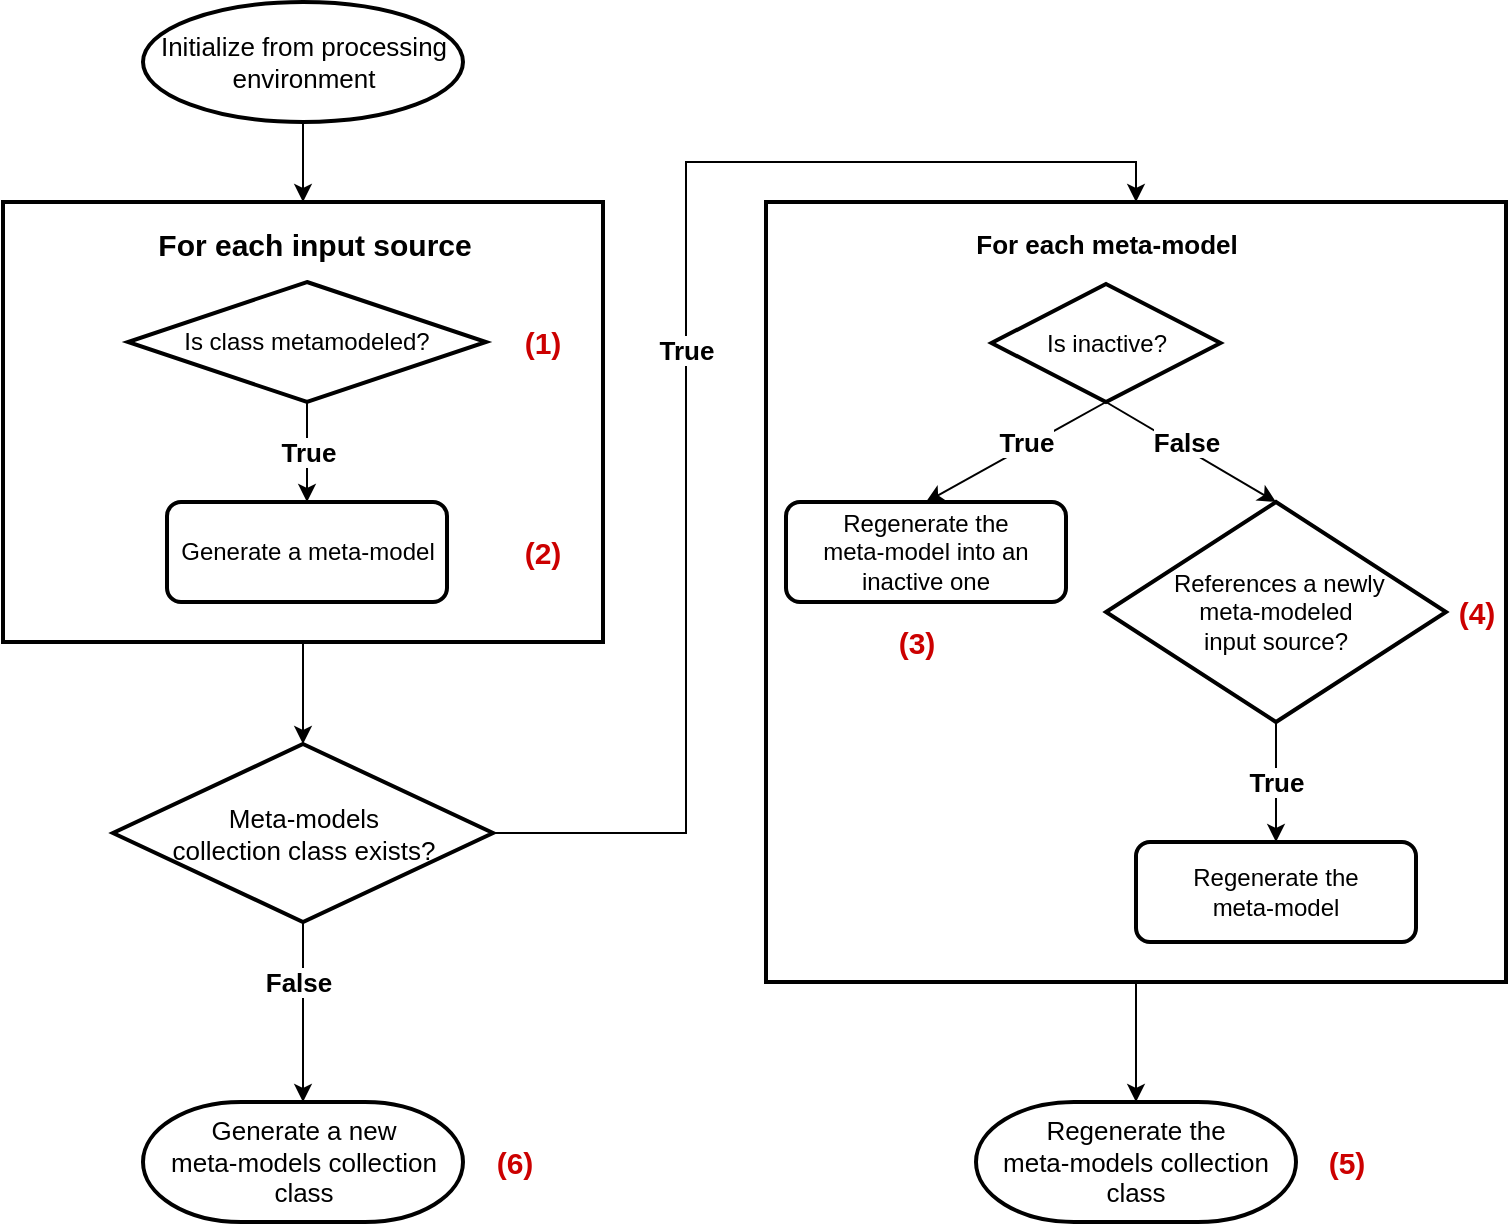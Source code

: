 <mxfile version="18.1.3" type="device"><diagram id="P7L-02BY6ZUrK3GjywdZ" name="Page-1"><mxGraphModel dx="1418" dy="733" grid="1" gridSize="10" guides="1" tooltips="1" connect="1" arrows="1" fold="1" page="1" pageScale="1" pageWidth="850" pageHeight="1100" background="#ffffff" math="0" shadow="0"><root><mxCell id="0"/><mxCell id="1" parent="0"/><mxCell id="mhN459fpQRmQaRXVJ7eg-4" style="edgeStyle=orthogonalEdgeStyle;rounded=0;orthogonalLoop=1;jettySize=auto;html=1;exitX=0.5;exitY=1;exitDx=0;exitDy=0;entryX=0.5;entryY=0;entryDx=0;entryDy=0;entryPerimeter=0;" parent="1" source="hdNabcQ9-wxzFKDG0ik--14" target="hdNabcQ9-wxzFKDG0ik--47" edge="1"><mxGeometry relative="1" as="geometry"/></mxCell><mxCell id="hdNabcQ9-wxzFKDG0ik--14" value="" style="rounded=0;whiteSpace=wrap;html=1;fontSize=13;strokeWidth=2;fillColor=default;" parent="1" vertex="1"><mxGeometry x="18.5" y="140" width="300" height="220" as="geometry"/></mxCell><mxCell id="hdNabcQ9-wxzFKDG0ik--4" value="Generate a meta-model" style="rounded=1;whiteSpace=wrap;html=1;absoluteArcSize=1;arcSize=14;strokeWidth=2;" parent="1" vertex="1"><mxGeometry x="100.5" y="290" width="140" height="50" as="geometry"/></mxCell><mxCell id="hdNabcQ9-wxzFKDG0ik--7" value="&lt;font style=&quot;font-size: 13px;&quot;&gt;&lt;b&gt;True&lt;/b&gt;&lt;/font&gt;" style="edgeStyle=orthogonalEdgeStyle;rounded=0;orthogonalLoop=1;jettySize=auto;html=1;exitX=0.5;exitY=1;exitDx=0;exitDy=0;exitPerimeter=0;entryX=0.5;entryY=0;entryDx=0;entryDy=0;" parent="1" source="hdNabcQ9-wxzFKDG0ik--5" target="hdNabcQ9-wxzFKDG0ik--4" edge="1"><mxGeometry relative="1" as="geometry"/></mxCell><mxCell id="hdNabcQ9-wxzFKDG0ik--5" value="Is class metamodeled?" style="strokeWidth=2;html=1;shape=mxgraph.flowchart.decision;whiteSpace=wrap;fontSize=12;" parent="1" vertex="1"><mxGeometry x="81" y="180" width="179" height="60" as="geometry"/></mxCell><mxCell id="hdNabcQ9-wxzFKDG0ik--28" style="edgeStyle=orthogonalEdgeStyle;rounded=0;orthogonalLoop=1;jettySize=auto;html=1;exitX=0.5;exitY=1;exitDx=0;exitDy=0;fontSize=11;fontColor=#4D4D4D;" parent="1" edge="1"><mxGeometry relative="1" as="geometry"><mxPoint x="177" y="359.0" as="sourcePoint"/><mxPoint x="177" y="359.0" as="targetPoint"/></mxGeometry></mxCell><mxCell id="hdNabcQ9-wxzFKDG0ik--59" style="edgeStyle=orthogonalEdgeStyle;rounded=0;orthogonalLoop=1;jettySize=auto;html=1;exitX=0.5;exitY=1;exitDx=0;exitDy=0;exitPerimeter=0;entryX=0.5;entryY=0;entryDx=0;entryDy=0;fontSize=13;fontColor=#000000;strokeColor=#000000;entryPerimeter=0;" parent="1" source="hdNabcQ9-wxzFKDG0ik--47" target="hdNabcQ9-wxzFKDG0ik--73" edge="1"><mxGeometry relative="1" as="geometry"><mxPoint x="710" y="130" as="targetPoint"/></mxGeometry></mxCell><mxCell id="hdNabcQ9-wxzFKDG0ik--60" value="&lt;b&gt;False&lt;/b&gt;" style="edgeLabel;html=1;align=center;verticalAlign=middle;resizable=0;points=[];fontSize=13;fontColor=#000000;" parent="hdNabcQ9-wxzFKDG0ik--59" vertex="1" connectable="0"><mxGeometry x="-0.338" y="-2" relative="1" as="geometry"><mxPoint x="-1" as="offset"/></mxGeometry></mxCell><mxCell id="hdNabcQ9-wxzFKDG0ik--61" value="&lt;b&gt;True&lt;/b&gt;" style="edgeStyle=orthogonalEdgeStyle;rounded=0;orthogonalLoop=1;jettySize=auto;html=1;exitX=1;exitY=0.5;exitDx=0;exitDy=0;exitPerimeter=0;fontSize=13;fontColor=#000000;strokeColor=#000000;entryX=0.5;entryY=0;entryDx=0;entryDy=0;" parent="1" source="hdNabcQ9-wxzFKDG0ik--47" target="hdNabcQ9-wxzFKDG0ik--63" edge="1"><mxGeometry relative="1" as="geometry"><mxPoint x="590" y="100" as="targetPoint"/><Array as="points"><mxPoint x="360" y="456"/><mxPoint x="360" y="120"/><mxPoint x="585" y="120"/></Array></mxGeometry></mxCell><mxCell id="hdNabcQ9-wxzFKDG0ik--47" value="&lt;div&gt;Meta-models &lt;br&gt;&lt;/div&gt;&lt;div&gt;collection class exists?&lt;/div&gt;" style="strokeWidth=2;html=1;shape=mxgraph.flowchart.decision;whiteSpace=wrap;labelBorderColor=none;fontSize=13;fontColor=#000000;fillColor=none;" parent="1" vertex="1"><mxGeometry x="73.5" y="411" width="190" height="89" as="geometry"/></mxCell><mxCell id="hdNabcQ9-wxzFKDG0ik--52" value="&lt;font style=&quot;font-size: 15px;&quot;&gt;&lt;b&gt;For each input source&lt;/b&gt;&lt;br&gt;&lt;/font&gt;" style="text;html=1;align=center;verticalAlign=middle;resizable=0;points=[];autosize=1;strokeColor=none;fillColor=none;fontSize=13;fontColor=#000000;" parent="1" vertex="1"><mxGeometry x="88.5" y="151" width="170" height="20" as="geometry"/></mxCell><mxCell id="hdNabcQ9-wxzFKDG0ik--68" style="edgeStyle=orthogonalEdgeStyle;rounded=0;orthogonalLoop=1;jettySize=auto;html=1;exitX=0.5;exitY=1;exitDx=0;exitDy=0;fontSize=13;fontColor=#000000;strokeColor=#000000;entryX=0.5;entryY=0;entryDx=0;entryDy=0;entryPerimeter=0;" parent="1" source="hdNabcQ9-wxzFKDG0ik--63" target="hdNabcQ9-wxzFKDG0ik--71" edge="1"><mxGeometry relative="1" as="geometry"><mxPoint x="540.421" y="481" as="targetPoint"/></mxGeometry></mxCell><mxCell id="hdNabcQ9-wxzFKDG0ik--63" value="" style="rounded=0;whiteSpace=wrap;html=1;fontSize=13;strokeWidth=2;fillColor=default;" parent="1" vertex="1"><mxGeometry x="400" y="140" width="370" height="390" as="geometry"/></mxCell><mxCell id="hdNabcQ9-wxzFKDG0ik--64" value="&lt;b&gt;For each meta-model&lt;br&gt;&lt;/b&gt;" style="text;html=1;align=center;verticalAlign=middle;resizable=0;points=[];autosize=1;strokeColor=none;fillColor=none;fontSize=13;fontColor=#000000;" parent="1" vertex="1"><mxGeometry x="495" y="151" width="150" height="20" as="geometry"/></mxCell><mxCell id="hdNabcQ9-wxzFKDG0ik--67" value="&lt;b&gt;True&lt;/b&gt;" style="rounded=0;orthogonalLoop=1;jettySize=auto;html=1;exitX=0.5;exitY=1;exitDx=0;exitDy=0;exitPerimeter=0;entryX=0.5;entryY=0;entryDx=0;entryDy=0;fontSize=13;fontColor=#000000;strokeColor=#000000;" parent="1" source="hdNabcQ9-wxzFKDG0ik--65" target="hdNabcQ9-wxzFKDG0ik--66" edge="1"><mxGeometry x="-0.132" y="-2" relative="1" as="geometry"><mxPoint as="offset"/></mxGeometry></mxCell><mxCell id="MeGR_H0G4xAcI8Nw3fEj-1" style="edgeStyle=none;rounded=0;orthogonalLoop=1;jettySize=auto;html=1;exitX=0.5;exitY=1;exitDx=0;exitDy=0;exitPerimeter=0;entryX=0.5;entryY=0;entryDx=0;entryDy=0;entryPerimeter=0;" edge="1" parent="1" source="hdNabcQ9-wxzFKDG0ik--65" target="mhN459fpQRmQaRXVJ7eg-5"><mxGeometry relative="1" as="geometry"/></mxCell><mxCell id="MeGR_H0G4xAcI8Nw3fEj-2" value="&lt;b&gt;&lt;font style=&quot;font-size: 13px;&quot;&gt;False&lt;/font&gt;&lt;/b&gt;" style="edgeLabel;html=1;align=center;verticalAlign=middle;resizable=0;points=[];" vertex="1" connectable="0" parent="MeGR_H0G4xAcI8Nw3fEj-1"><mxGeometry x="-0.329" y="1" relative="1" as="geometry"><mxPoint x="11" y="4" as="offset"/></mxGeometry></mxCell><mxCell id="hdNabcQ9-wxzFKDG0ik--65" value="Is inactive?" style="strokeWidth=2;html=1;shape=mxgraph.flowchart.decision;whiteSpace=wrap;fontSize=12;" parent="1" vertex="1"><mxGeometry x="512.75" y="181" width="114.5" height="59" as="geometry"/></mxCell><mxCell id="hdNabcQ9-wxzFKDG0ik--66" value="&lt;div&gt;Regenerate the &lt;br&gt;&lt;/div&gt;&lt;div&gt;meta-model into an inactive one&lt;/div&gt;" style="rounded=1;whiteSpace=wrap;html=1;absoluteArcSize=1;arcSize=14;strokeWidth=2;" parent="1" vertex="1"><mxGeometry x="410" y="290" width="140" height="50" as="geometry"/></mxCell><mxCell id="hdNabcQ9-wxzFKDG0ik--71" value="&lt;div&gt;Regenerate the &lt;br&gt;&lt;/div&gt;&lt;div&gt;meta-models collection class&lt;/div&gt;" style="strokeWidth=2;html=1;shape=mxgraph.flowchart.terminator;whiteSpace=wrap;labelBorderColor=none;fontSize=13;fontColor=#000000;fillColor=none;" parent="1" vertex="1"><mxGeometry x="505" y="590" width="160" height="60" as="geometry"/></mxCell><mxCell id="hdNabcQ9-wxzFKDG0ik--73" value="&lt;div&gt;Generate a new&lt;br&gt;&lt;/div&gt;&lt;div&gt;meta-models collection class&lt;/div&gt;" style="strokeWidth=2;html=1;shape=mxgraph.flowchart.terminator;whiteSpace=wrap;labelBorderColor=none;fontSize=13;fontColor=#000000;fillColor=none;" parent="1" vertex="1"><mxGeometry x="88.5" y="590" width="160" height="60" as="geometry"/></mxCell><mxCell id="hdNabcQ9-wxzFKDG0ik--75" style="edgeStyle=orthogonalEdgeStyle;rounded=0;orthogonalLoop=1;jettySize=auto;html=1;exitX=0.5;exitY=1;exitDx=0;exitDy=0;exitPerimeter=0;entryX=0.5;entryY=0;entryDx=0;entryDy=0;fontSize=13;fontColor=#000000;strokeColor=#000000;" parent="1" source="hdNabcQ9-wxzFKDG0ik--74" target="hdNabcQ9-wxzFKDG0ik--14" edge="1"><mxGeometry relative="1" as="geometry"/></mxCell><mxCell id="hdNabcQ9-wxzFKDG0ik--74" value="Initialize from processing environment" style="strokeWidth=2;html=1;shape=mxgraph.flowchart.start_1;whiteSpace=wrap;labelBorderColor=none;fontSize=13;fontColor=#000000;fillColor=none;" parent="1" vertex="1"><mxGeometry x="88.5" y="40" width="160" height="60" as="geometry"/></mxCell><mxCell id="hdNabcQ9-wxzFKDG0ik--76" value="&lt;font style=&quot;font-size: 15px;&quot; color=&quot;#CC0000&quot;&gt;&lt;b style=&quot;font-size: 15px;&quot;&gt;(1)&lt;/b&gt;&lt;/font&gt;" style="text;html=1;align=center;verticalAlign=middle;resizable=0;points=[];autosize=1;strokeColor=none;fillColor=none;fontSize=15;fontColor=#000000;" parent="1" vertex="1"><mxGeometry x="272.5" y="200" width="30" height="20" as="geometry"/></mxCell><mxCell id="hdNabcQ9-wxzFKDG0ik--78" value="&lt;font style=&quot;font-size: 15px;&quot; color=&quot;#CC0000&quot;&gt;&lt;b style=&quot;font-size: 15px;&quot;&gt;(3)&lt;/b&gt;&lt;/font&gt;" style="text;html=1;align=center;verticalAlign=middle;resizable=0;points=[];autosize=1;strokeColor=none;fillColor=none;fontSize=15;fontColor=#000000;" parent="1" vertex="1"><mxGeometry x="460" y="350" width="30" height="20" as="geometry"/></mxCell><mxCell id="hdNabcQ9-wxzFKDG0ik--79" value="&lt;font color=&quot;#CC0000&quot;&gt;&lt;b&gt;(5)&lt;/b&gt;&lt;/font&gt;" style="text;html=1;align=center;verticalAlign=middle;resizable=0;points=[];autosize=1;strokeColor=none;fillColor=none;fontSize=15;fontColor=#000000;" parent="1" vertex="1"><mxGeometry x="675" y="610" width="30" height="20" as="geometry"/></mxCell><mxCell id="hdNabcQ9-wxzFKDG0ik--80" value="&lt;font color=&quot;#CC0000&quot;&gt;&lt;b&gt;(4)&lt;/b&gt;&lt;/font&gt;" style="text;html=1;align=center;verticalAlign=middle;resizable=0;points=[];autosize=1;strokeColor=none;fillColor=none;fontSize=15;fontColor=#000000;" parent="1" vertex="1"><mxGeometry x="740" y="335" width="30" height="20" as="geometry"/></mxCell><mxCell id="mhN459fpQRmQaRXVJ7eg-1" value="&lt;font style=&quot;font-size: 15px;&quot; color=&quot;#CC0000&quot;&gt;&lt;b style=&quot;font-size: 15px;&quot;&gt;(2)&lt;/b&gt;&lt;/font&gt;" style="text;html=1;align=center;verticalAlign=middle;resizable=0;points=[];autosize=1;strokeColor=none;fillColor=none;fontSize=15;fontColor=#000000;" parent="1" vertex="1"><mxGeometry x="272.5" y="305" width="30" height="20" as="geometry"/></mxCell><mxCell id="mhN459fpQRmQaRXVJ7eg-8" value="&lt;font size=&quot;1&quot;&gt;&lt;b style=&quot;font-size: 13px;&quot;&gt;True&lt;/b&gt;&lt;/font&gt;" style="edgeStyle=orthogonalEdgeStyle;rounded=0;orthogonalLoop=1;jettySize=auto;html=1;exitX=0.5;exitY=1;exitDx=0;exitDy=0;exitPerimeter=0;entryX=0.5;entryY=0;entryDx=0;entryDy=0;" parent="1" source="mhN459fpQRmQaRXVJ7eg-5" target="mhN459fpQRmQaRXVJ7eg-7" edge="1"><mxGeometry relative="1" as="geometry"/></mxCell><mxCell id="mhN459fpQRmQaRXVJ7eg-5" value="&lt;div&gt;&amp;nbsp;References a newly&lt;br&gt;&lt;/div&gt;&lt;div&gt;meta-modeled &lt;br&gt;&lt;/div&gt;&lt;div&gt;input source?&lt;/div&gt;" style="strokeWidth=2;html=1;shape=mxgraph.flowchart.decision;whiteSpace=wrap;fontSize=12;verticalAlign=middle;horizontal=1;" parent="1" vertex="1"><mxGeometry x="570" y="290" width="170" height="110" as="geometry"/></mxCell><mxCell id="mhN459fpQRmQaRXVJ7eg-7" value="&lt;div&gt;Regenerate the &lt;br&gt;&lt;/div&gt;&lt;div&gt;meta-model&lt;/div&gt;" style="rounded=1;whiteSpace=wrap;html=1;absoluteArcSize=1;arcSize=14;strokeWidth=2;" parent="1" vertex="1"><mxGeometry x="585" y="460" width="140" height="50" as="geometry"/></mxCell><mxCell id="mhN459fpQRmQaRXVJ7eg-9" value="&lt;font color=&quot;#CC0000&quot;&gt;&lt;b&gt;(6)&lt;/b&gt;&lt;/font&gt;" style="text;html=1;align=center;verticalAlign=middle;resizable=0;points=[];autosize=1;strokeColor=none;fillColor=none;fontSize=15;fontColor=#000000;" parent="1" vertex="1"><mxGeometry x="258.5" y="610" width="30" height="20" as="geometry"/></mxCell></root></mxGraphModel></diagram></mxfile>